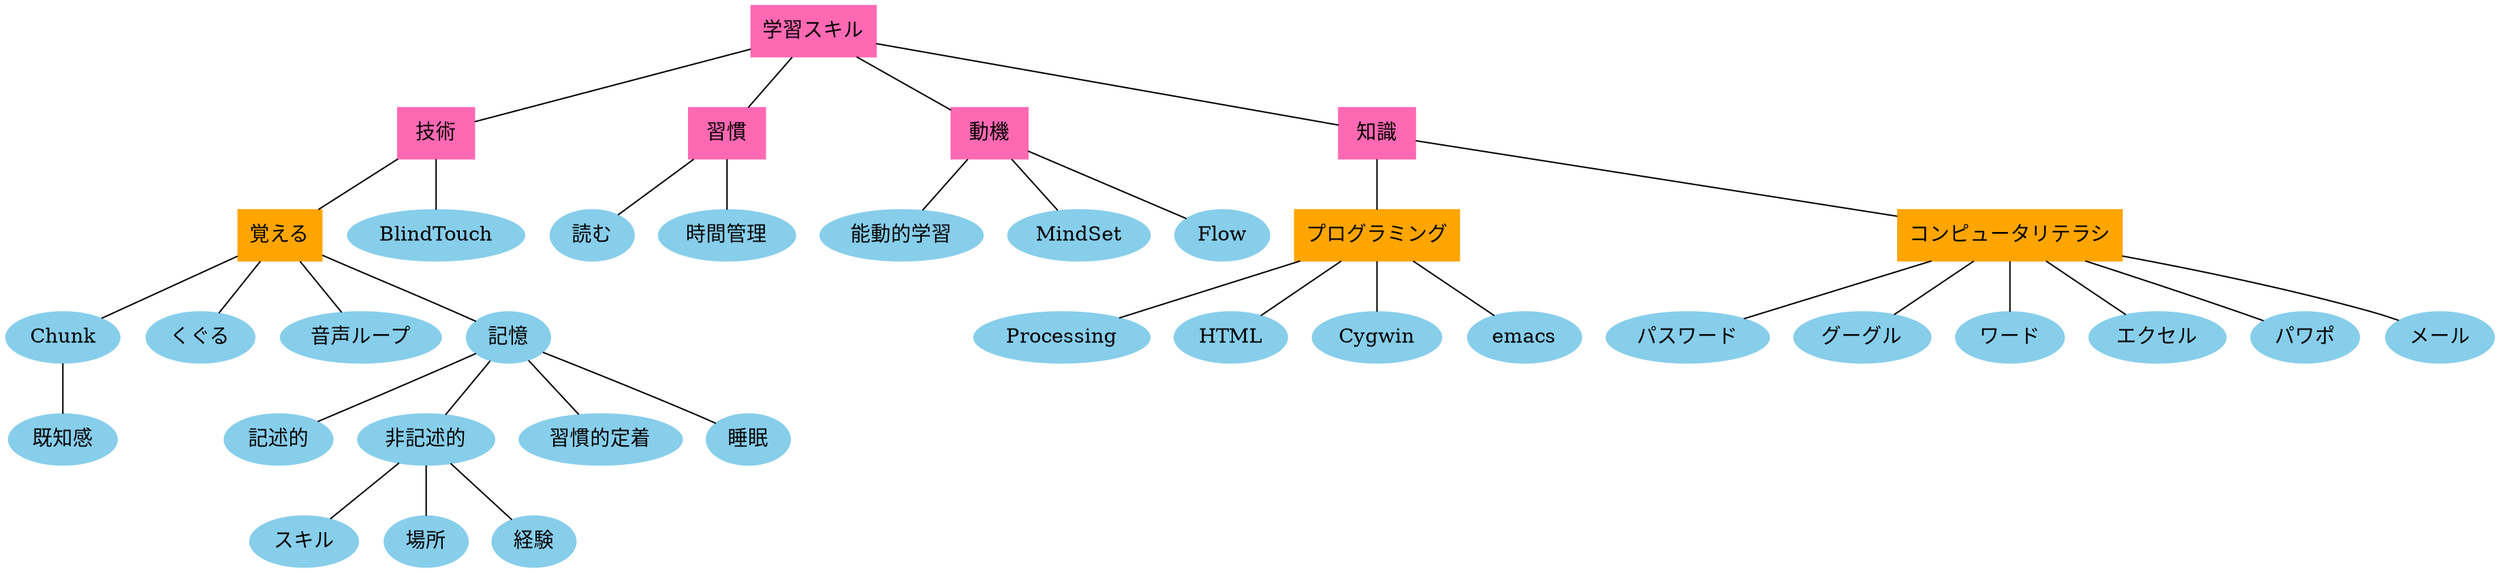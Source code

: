 graph  {
edge [len=1.5]
node [shape=box,style=filled,color=hotpink];
学習スキル [pos="0,0!"];
技術 [pos="1,1!",link="http://ist.ksc.kwansei.ac.jp/~nishitani/?SQ3R"];
習慣 [pos="1,-1!",link="http://ist.ksc.kwansei.ac.jp/~nishitani/?FixingMemory"];
動機 [pos="-1,1!",link="http://ist.ksc.kwansei.ac.jp/~nishitani/?MindSet%26Flow"];
知識 [pos="-1,-1!",link="http://ist.ksc.kwansei.ac.jp/~nishitani/?KnowledgeStructure-I"];
学習スキル--習慣
学習スキル--技術
学習スキル--知識
学習スキル--動機
node [shape=box,style=filled,color=orange];
技術--覚える
知識--プログラミング
知識--コンピュータリテラシ
node [shape=ellipse,style=filled,color=skyblue];
コンピュータリテラシ--パスワード
コンピュータリテラシ--グーグル
コンピュータリテラシ--ワード
コンピュータリテラシ--エクセル
コンピュータリテラシ--パワポ
コンピュータリテラシ--メール
プログラミング--Processing
プログラミング--HTML
覚える--Chunk
Chunk--既知感
覚える--くぐる
覚える--音声ループ
覚える--記憶
記憶--記述的
記憶--非記述的
非記述的--スキル
非記述的--場所
非記述的--経験
記憶--習慣的定着
記憶--睡眠
技術--BlindTouch
プログラミング--Cygwin
プログラミング--emacs
動機--能動的学習
動機--MindSet
動機--Flow
習慣--読む
習慣--時間管理
}
